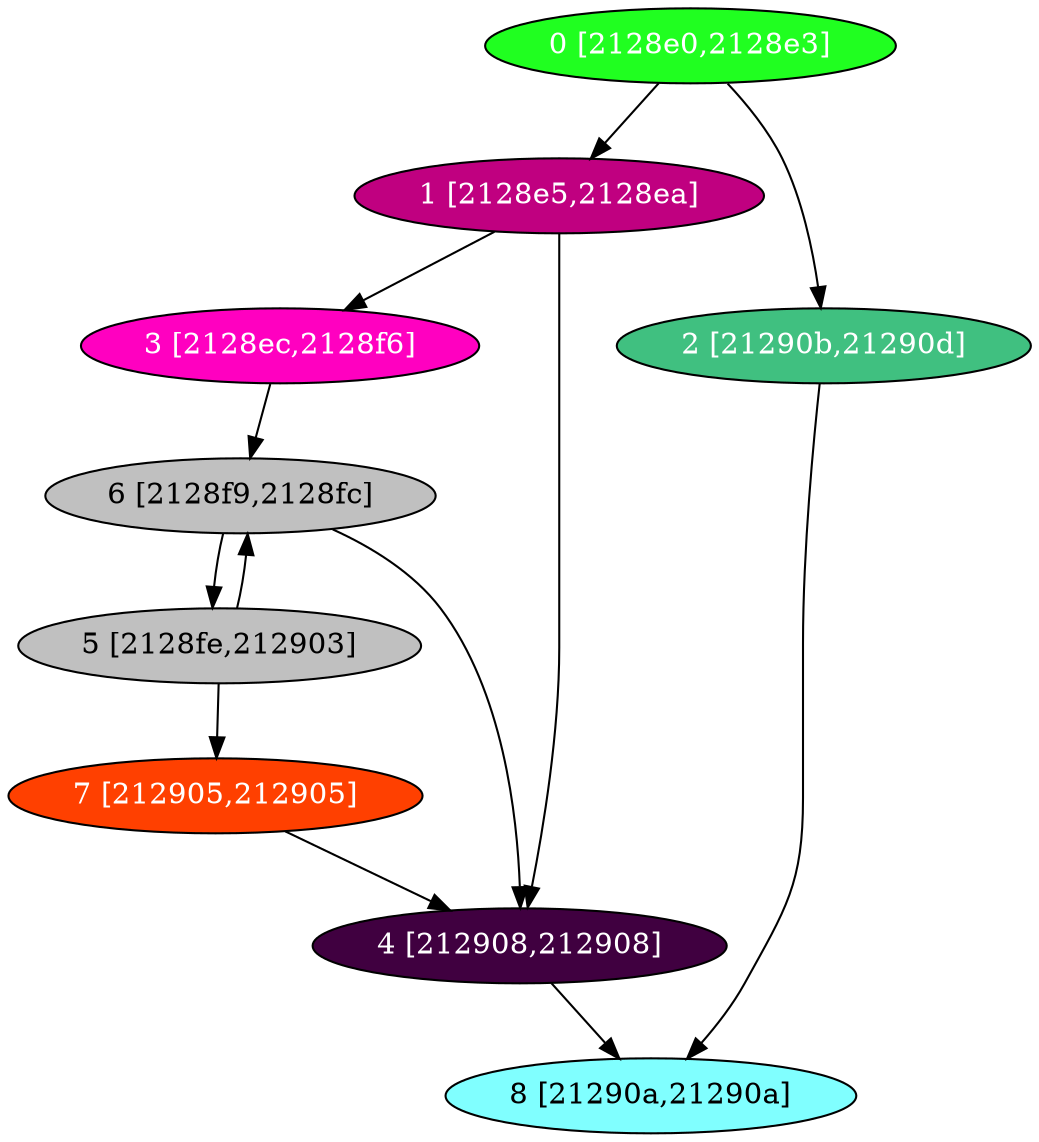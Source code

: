 diGraph libnss3{
	libnss3_0  [style=filled fillcolor="#20FF20" fontcolor="#ffffff" shape=oval label="0 [2128e0,2128e3]"]
	libnss3_1  [style=filled fillcolor="#C00080" fontcolor="#ffffff" shape=oval label="1 [2128e5,2128ea]"]
	libnss3_2  [style=filled fillcolor="#40C080" fontcolor="#ffffff" shape=oval label="2 [21290b,21290d]"]
	libnss3_3  [style=filled fillcolor="#FF00C0" fontcolor="#ffffff" shape=oval label="3 [2128ec,2128f6]"]
	libnss3_4  [style=filled fillcolor="#400040" fontcolor="#ffffff" shape=oval label="4 [212908,212908]"]
	libnss3_5  [style=filled fillcolor="#C0C0C0" fontcolor="#000000" shape=oval label="5 [2128fe,212903]"]
	libnss3_6  [style=filled fillcolor="#C0C0C0" fontcolor="#000000" shape=oval label="6 [2128f9,2128fc]"]
	libnss3_7  [style=filled fillcolor="#FF4000" fontcolor="#ffffff" shape=oval label="7 [212905,212905]"]
	libnss3_8  [style=filled fillcolor="#80FFFF" fontcolor="#000000" shape=oval label="8 [21290a,21290a]"]

	libnss3_0 -> libnss3_1
	libnss3_0 -> libnss3_2
	libnss3_1 -> libnss3_3
	libnss3_1 -> libnss3_4
	libnss3_2 -> libnss3_8
	libnss3_3 -> libnss3_6
	libnss3_4 -> libnss3_8
	libnss3_5 -> libnss3_6
	libnss3_5 -> libnss3_7
	libnss3_6 -> libnss3_4
	libnss3_6 -> libnss3_5
	libnss3_7 -> libnss3_4
}